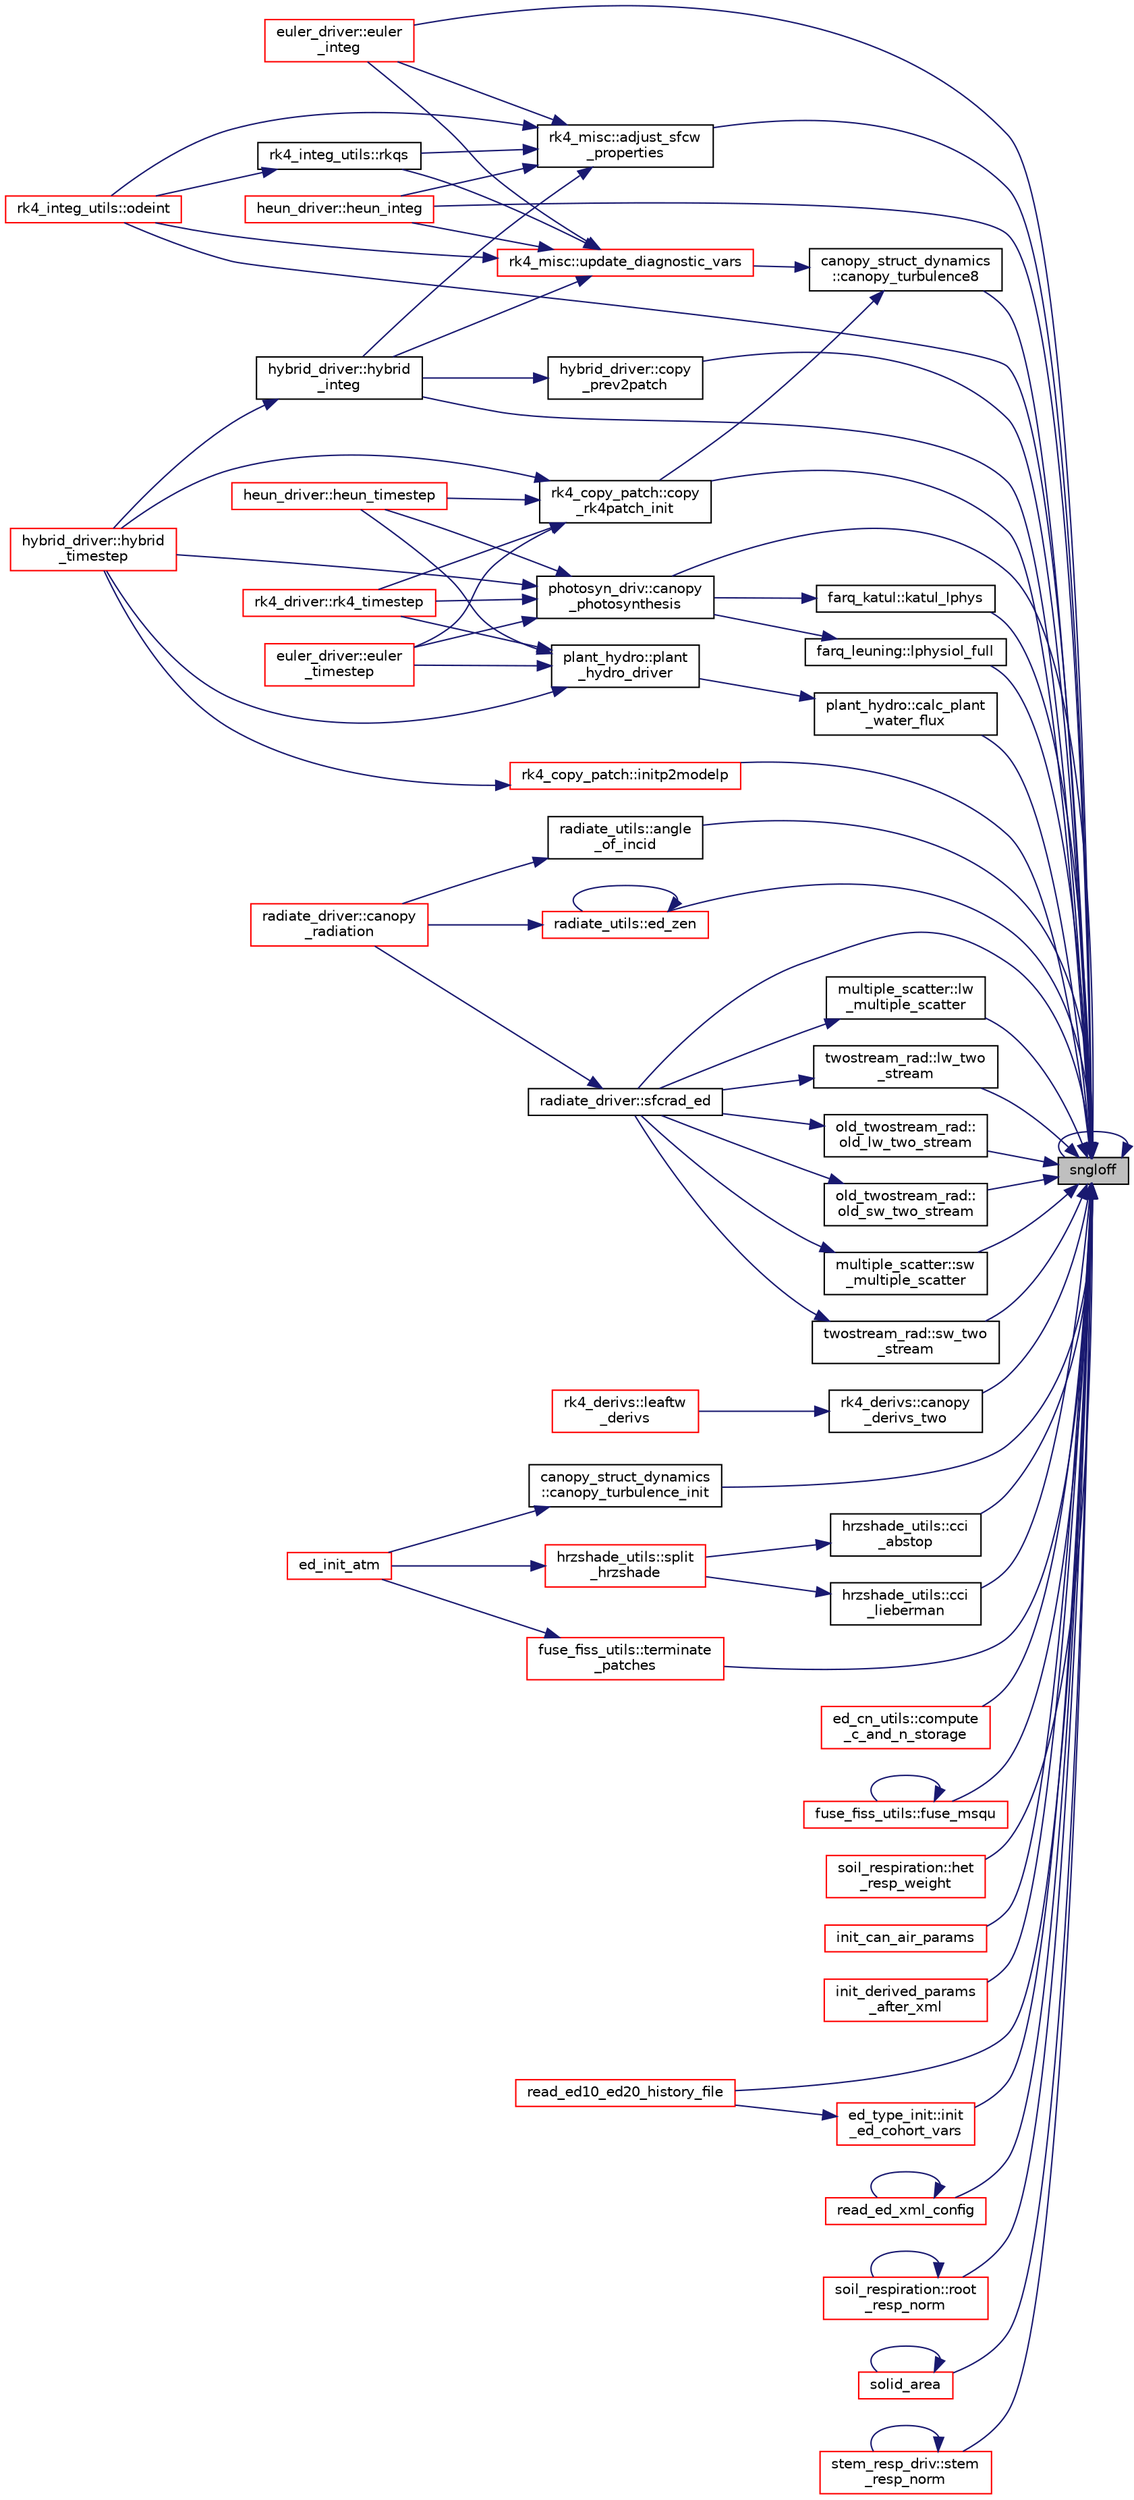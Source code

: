 digraph "sngloff"
{
 // LATEX_PDF_SIZE
  edge [fontname="Helvetica",fontsize="10",labelfontname="Helvetica",labelfontsize="10"];
  node [fontname="Helvetica",fontsize="10",shape=record];
  rankdir="RL";
  Node1 [label="sngloff",height=0.2,width=0.4,color="black", fillcolor="grey75", style="filled", fontcolor="black",tooltip=" "];
  Node1 -> Node2 [dir="back",color="midnightblue",fontsize="10",style="solid"];
  Node2 [label="rk4_misc::adjust_sfcw\l_properties",height=0.2,width=0.4,color="black", fillcolor="white", style="filled",URL="$namespacerk4__misc.html#af1f79aa2bc00e4d35e1ae56e2e7cca8b",tooltip=" "];
  Node2 -> Node3 [dir="back",color="midnightblue",fontsize="10",style="solid"];
  Node3 [label="euler_driver::euler\l_integ",height=0.2,width=0.4,color="red", fillcolor="white", style="filled",URL="$namespaceeuler__driver.html#aebf9f5fedece6cef3feb10e627f4e527",tooltip=" "];
  Node2 -> Node9 [dir="back",color="midnightblue",fontsize="10",style="solid"];
  Node9 [label="heun_driver::heun_integ",height=0.2,width=0.4,color="red", fillcolor="white", style="filled",URL="$namespaceheun__driver.html#af9332131a749001cd8a8e0e010a2ad53",tooltip=" "];
  Node2 -> Node12 [dir="back",color="midnightblue",fontsize="10",style="solid"];
  Node12 [label="hybrid_driver::hybrid\l_integ",height=0.2,width=0.4,color="black", fillcolor="white", style="filled",URL="$namespacehybrid__driver.html#ad5f85fbe933837294251a604c869f7bb",tooltip=" "];
  Node12 -> Node13 [dir="back",color="midnightblue",fontsize="10",style="solid"];
  Node13 [label="hybrid_driver::hybrid\l_timestep",height=0.2,width=0.4,color="red", fillcolor="white", style="filled",URL="$namespacehybrid__driver.html#a579b44c8008742b4e1728108d2c7b0d3",tooltip=" "];
  Node2 -> Node14 [dir="back",color="midnightblue",fontsize="10",style="solid"];
  Node14 [label="rk4_integ_utils::odeint",height=0.2,width=0.4,color="red", fillcolor="white", style="filled",URL="$namespacerk4__integ__utils.html#a479cb673a6f002065a13f3888a76fc5c",tooltip=" "];
  Node2 -> Node17 [dir="back",color="midnightblue",fontsize="10",style="solid"];
  Node17 [label="rk4_integ_utils::rkqs",height=0.2,width=0.4,color="black", fillcolor="white", style="filled",URL="$namespacerk4__integ__utils.html#acd30a6653bb12c1b9a567c90798cba59",tooltip=" "];
  Node17 -> Node14 [dir="back",color="midnightblue",fontsize="10",style="solid"];
  Node1 -> Node18 [dir="back",color="midnightblue",fontsize="10",style="solid"];
  Node18 [label="radiate_utils::angle\l_of_incid",height=0.2,width=0.4,color="black", fillcolor="white", style="filled",URL="$namespaceradiate__utils.html#afb5a6c2df8443382f94902d35af33722",tooltip=" "];
  Node18 -> Node19 [dir="back",color="midnightblue",fontsize="10",style="solid"];
  Node19 [label="radiate_driver::canopy\l_radiation",height=0.2,width=0.4,color="red", fillcolor="white", style="filled",URL="$namespaceradiate__driver.html#a97da645139685da924980f31f989e320",tooltip=" "];
  Node1 -> Node20 [dir="back",color="midnightblue",fontsize="10",style="solid"];
  Node20 [label="plant_hydro::calc_plant\l_water_flux",height=0.2,width=0.4,color="black", fillcolor="white", style="filled",URL="$namespaceplant__hydro.html#ae182f350bc482ea1c98058bdd24a7c15",tooltip="Calculate water flow within plants driven by hydraulic laws."];
  Node20 -> Node21 [dir="back",color="midnightblue",fontsize="10",style="solid"];
  Node21 [label="plant_hydro::plant\l_hydro_driver",height=0.2,width=0.4,color="black", fillcolor="white", style="filled",URL="$namespaceplant__hydro.html#abfe8a320d427f69bf1406dfaa6451d78",tooltip="Main driver to calculate plant hydrodynamics within a site."];
  Node21 -> Node5 [dir="back",color="midnightblue",fontsize="10",style="solid"];
  Node5 [label="euler_driver::euler\l_timestep",height=0.2,width=0.4,color="red", fillcolor="white", style="filled",URL="$namespaceeuler__driver.html#a55664cda4554324c478d426edcc090ba",tooltip=" "];
  Node21 -> Node11 [dir="back",color="midnightblue",fontsize="10",style="solid"];
  Node11 [label="heun_driver::heun_timestep",height=0.2,width=0.4,color="red", fillcolor="white", style="filled",URL="$namespaceheun__driver.html#afef0343ba81822423a4a5ebfa053686a",tooltip=" "];
  Node21 -> Node13 [dir="back",color="midnightblue",fontsize="10",style="solid"];
  Node21 -> Node16 [dir="back",color="midnightblue",fontsize="10",style="solid"];
  Node16 [label="rk4_driver::rk4_timestep",height=0.2,width=0.4,color="red", fillcolor="white", style="filled",URL="$namespacerk4__driver.html#abf8bd20405c7ed6a7bab3bdb18d8de87",tooltip=" "];
  Node1 -> Node22 [dir="back",color="midnightblue",fontsize="10",style="solid"];
  Node22 [label="rk4_derivs::canopy\l_derivs_two",height=0.2,width=0.4,color="black", fillcolor="white", style="filled",URL="$namespacerk4__derivs.html#ad2856182582c44c3aacf61bb38aa5fd4",tooltip=" "];
  Node22 -> Node23 [dir="back",color="midnightblue",fontsize="10",style="solid"];
  Node23 [label="rk4_derivs::leaftw\l_derivs",height=0.2,width=0.4,color="red", fillcolor="white", style="filled",URL="$namespacerk4__derivs.html#a9d842f7ffa1b755cb2e94fe1e5a2b65d",tooltip=" "];
  Node1 -> Node27 [dir="back",color="midnightblue",fontsize="10",style="solid"];
  Node27 [label="photosyn_driv::canopy\l_photosynthesis",height=0.2,width=0.4,color="black", fillcolor="white", style="filled",URL="$namespacephotosyn__driv.html#aa13393b717dc9eb128ecd16b900d696b",tooltip="This subroutine will control the photosynthesis scheme (Farquar and Leuning). This is called every st..."];
  Node27 -> Node5 [dir="back",color="midnightblue",fontsize="10",style="solid"];
  Node27 -> Node11 [dir="back",color="midnightblue",fontsize="10",style="solid"];
  Node27 -> Node13 [dir="back",color="midnightblue",fontsize="10",style="solid"];
  Node27 -> Node16 [dir="back",color="midnightblue",fontsize="10",style="solid"];
  Node1 -> Node28 [dir="back",color="midnightblue",fontsize="10",style="solid"];
  Node28 [label="canopy_struct_dynamics\l::canopy_turbulence8",height=0.2,width=0.4,color="black", fillcolor="white", style="filled",URL="$namespacecanopy__struct__dynamics.html#a1cdbc02d1009ee6ff32a3c234f549a9a",tooltip=" "];
  Node28 -> Node29 [dir="back",color="midnightblue",fontsize="10",style="solid"];
  Node29 [label="rk4_copy_patch::copy\l_rk4patch_init",height=0.2,width=0.4,color="black", fillcolor="white", style="filled",URL="$namespacerk4__copy__patch.html#a9b90a5a895f33880852251c4cb994ecb",tooltip=" "];
  Node29 -> Node5 [dir="back",color="midnightblue",fontsize="10",style="solid"];
  Node29 -> Node11 [dir="back",color="midnightblue",fontsize="10",style="solid"];
  Node29 -> Node13 [dir="back",color="midnightblue",fontsize="10",style="solid"];
  Node29 -> Node16 [dir="back",color="midnightblue",fontsize="10",style="solid"];
  Node28 -> Node30 [dir="back",color="midnightblue",fontsize="10",style="solid"];
  Node30 [label="rk4_misc::update_diagnostic_vars",height=0.2,width=0.4,color="red", fillcolor="white", style="filled",URL="$namespacerk4__misc.html#a1d4d4a8632749f2ae1611575efdf75cb",tooltip=" "];
  Node30 -> Node3 [dir="back",color="midnightblue",fontsize="10",style="solid"];
  Node30 -> Node9 [dir="back",color="midnightblue",fontsize="10",style="solid"];
  Node30 -> Node12 [dir="back",color="midnightblue",fontsize="10",style="solid"];
  Node30 -> Node14 [dir="back",color="midnightblue",fontsize="10",style="solid"];
  Node30 -> Node17 [dir="back",color="midnightblue",fontsize="10",style="solid"];
  Node1 -> Node31 [dir="back",color="midnightblue",fontsize="10",style="solid"];
  Node31 [label="canopy_struct_dynamics\l::canopy_turbulence_init",height=0.2,width=0.4,color="black", fillcolor="white", style="filled",URL="$namespacecanopy__struct__dynamics.html#aaa7edb8b49349950f012f33bf1d0ad25",tooltip=" "];
  Node31 -> Node32 [dir="back",color="midnightblue",fontsize="10",style="solid"];
  Node32 [label="ed_init_atm",height=0.2,width=0.4,color="red", fillcolor="white", style="filled",URL="$ed__init__atm_8_f90.html#a67ae59514caf7fea8936bca72628f5ca",tooltip=" "];
  Node1 -> Node33 [dir="back",color="midnightblue",fontsize="10",style="solid"];
  Node33 [label="hrzshade_utils::cci\l_abstop",height=0.2,width=0.4,color="black", fillcolor="white", style="filled",URL="$namespacehrzshade__utils.html#a2ba77112b917de2ef593e9ca3fbb8f1f",tooltip=" "];
  Node33 -> Node34 [dir="back",color="midnightblue",fontsize="10",style="solid"];
  Node34 [label="hrzshade_utils::split\l_hrzshade",height=0.2,width=0.4,color="red", fillcolor="white", style="filled",URL="$namespacehrzshade__utils.html#ab6a570211a39b7be09b3603653e19296",tooltip=" "];
  Node34 -> Node32 [dir="back",color="midnightblue",fontsize="10",style="solid"];
  Node1 -> Node36 [dir="back",color="midnightblue",fontsize="10",style="solid"];
  Node36 [label="hrzshade_utils::cci\l_lieberman",height=0.2,width=0.4,color="black", fillcolor="white", style="filled",URL="$namespacehrzshade__utils.html#aba281edfb78bbbdb55de2013901358dd",tooltip=" "];
  Node36 -> Node34 [dir="back",color="midnightblue",fontsize="10",style="solid"];
  Node1 -> Node37 [dir="back",color="midnightblue",fontsize="10",style="solid"];
  Node37 [label="ed_cn_utils::compute\l_c_and_n_storage",height=0.2,width=0.4,color="red", fillcolor="white", style="filled",URL="$namespaceed__cn__utils.html#a871cf9e18e375b69efb130964f60cf88",tooltip=" "];
  Node1 -> Node50 [dir="back",color="midnightblue",fontsize="10",style="solid"];
  Node50 [label="hybrid_driver::copy\l_prev2patch",height=0.2,width=0.4,color="black", fillcolor="white", style="filled",URL="$namespacehybrid__driver.html#a28bce00da4b9cf70f7eb94256a861a86",tooltip=" "];
  Node50 -> Node12 [dir="back",color="midnightblue",fontsize="10",style="solid"];
  Node1 -> Node29 [dir="back",color="midnightblue",fontsize="10",style="solid"];
  Node1 -> Node51 [dir="back",color="midnightblue",fontsize="10",style="solid"];
  Node51 [label="radiate_utils::ed_zen",height=0.2,width=0.4,color="red", fillcolor="white", style="filled",URL="$namespaceradiate__utils.html#ab6af403301e564c95a9b81de699dd478",tooltip=" "];
  Node51 -> Node19 [dir="back",color="midnightblue",fontsize="10",style="solid"];
  Node51 -> Node51 [dir="back",color="midnightblue",fontsize="10",style="solid"];
  Node1 -> Node3 [dir="back",color="midnightblue",fontsize="10",style="solid"];
  Node1 -> Node54 [dir="back",color="midnightblue",fontsize="10",style="solid"];
  Node54 [label="fuse_fiss_utils::fuse_msqu",height=0.2,width=0.4,color="red", fillcolor="white", style="filled",URL="$namespacefuse__fiss__utils.html#aae52213c98fe3ffb3ecde24d8ffc6e03",tooltip="This subroutine combines the mean sum of squares of two quantities (x and y)."];
  Node54 -> Node54 [dir="back",color="midnightblue",fontsize="10",style="solid"];
  Node1 -> Node63 [dir="back",color="midnightblue",fontsize="10",style="solid"];
  Node63 [label="soil_respiration::het\l_resp_weight",height=0.2,width=0.4,color="red", fillcolor="white", style="filled",URL="$namespacesoil__respiration.html#a5b80f3483c45a1b420ba6e9f27c7314b",tooltip=" "];
  Node1 -> Node9 [dir="back",color="midnightblue",fontsize="10",style="solid"];
  Node1 -> Node12 [dir="back",color="midnightblue",fontsize="10",style="solid"];
  Node1 -> Node65 [dir="back",color="midnightblue",fontsize="10",style="solid"];
  Node65 [label="init_can_air_params",height=0.2,width=0.4,color="red", fillcolor="white", style="filled",URL="$ed__params_8f90.html#a029548f8d070ed57f9c9b1e1a0a8fc3c",tooltip=" "];
  Node1 -> Node67 [dir="back",color="midnightblue",fontsize="10",style="solid"];
  Node67 [label="init_derived_params\l_after_xml",height=0.2,width=0.4,color="red", fillcolor="white", style="filled",URL="$ed__params_8f90.html#a5fa763d7d9e8ea710e1c25cc42ccd12a",tooltip=" "];
  Node1 -> Node68 [dir="back",color="midnightblue",fontsize="10",style="solid"];
  Node68 [label="ed_type_init::init\l_ed_cohort_vars",height=0.2,width=0.4,color="red", fillcolor="white", style="filled",URL="$namespaceed__type__init.html#ab30c622196bad8ad50484812a3fe1868",tooltip=" "];
  Node68 -> Node44 [dir="back",color="midnightblue",fontsize="10",style="solid"];
  Node44 [label="read_ed10_ed20_history_file",height=0.2,width=0.4,color="red", fillcolor="white", style="filled",URL="$ed__read__ed10__20__history_8f90.html#ae4e49e107b22c0bb119ee87348e513b8",tooltip=" "];
  Node1 -> Node72 [dir="back",color="midnightblue",fontsize="10",style="solid"];
  Node72 [label="rk4_copy_patch::initp2modelp",height=0.2,width=0.4,color="red", fillcolor="white", style="filled",URL="$namespacerk4__copy__patch.html#a5c62a7572c0981a019c41feb3d93fa80",tooltip=" "];
  Node72 -> Node13 [dir="back",color="midnightblue",fontsize="10",style="solid"];
  Node1 -> Node73 [dir="back",color="midnightblue",fontsize="10",style="solid"];
  Node73 [label="farq_katul::katul_lphys",height=0.2,width=0.4,color="black", fillcolor="white", style="filled",URL="$namespacefarq__katul.html#aca5faf9bb74a3aec28ae4439e5a41fb8",tooltip="Main driver to calculate Farquhar-Katul photosynthesis system. Alternative to lphysio_full in farq_le..."];
  Node73 -> Node27 [dir="back",color="midnightblue",fontsize="10",style="solid"];
  Node1 -> Node74 [dir="back",color="midnightblue",fontsize="10",style="solid"];
  Node74 [label="farq_leuning::lphysiol_full",height=0.2,width=0.4,color="black", fillcolor="white", style="filled",URL="$namespacefarq__leuning.html#a89e869a787663ccf1ad028aa9fecd082",tooltip=" "];
  Node74 -> Node27 [dir="back",color="midnightblue",fontsize="10",style="solid"];
  Node1 -> Node75 [dir="back",color="midnightblue",fontsize="10",style="solid"];
  Node75 [label="multiple_scatter::lw\l_multiple_scatter",height=0.2,width=0.4,color="black", fillcolor="white", style="filled",URL="$namespacemultiple__scatter.html#ac19beec1bd34e2a6ef2875e555b3c766",tooltip=" "];
  Node75 -> Node76 [dir="back",color="midnightblue",fontsize="10",style="solid"];
  Node76 [label="radiate_driver::sfcrad_ed",height=0.2,width=0.4,color="black", fillcolor="white", style="filled",URL="$namespaceradiate__driver.html#a50b7bfb601418eea9365e95ed48add2b",tooltip=" "];
  Node76 -> Node19 [dir="back",color="midnightblue",fontsize="10",style="solid"];
  Node1 -> Node77 [dir="back",color="midnightblue",fontsize="10",style="solid"];
  Node77 [label="twostream_rad::lw_two\l_stream",height=0.2,width=0.4,color="black", fillcolor="white", style="filled",URL="$namespacetwostream__rad.html#a4680eeb7eadf824aff7be2a00fd41a35",tooltip=" "];
  Node77 -> Node76 [dir="back",color="midnightblue",fontsize="10",style="solid"];
  Node1 -> Node14 [dir="back",color="midnightblue",fontsize="10",style="solid"];
  Node1 -> Node78 [dir="back",color="midnightblue",fontsize="10",style="solid"];
  Node78 [label="old_twostream_rad::\lold_lw_two_stream",height=0.2,width=0.4,color="black", fillcolor="white", style="filled",URL="$namespaceold__twostream__rad.html#a744d278973d1bf010dd3f7dbe1931644",tooltip=" "];
  Node78 -> Node76 [dir="back",color="midnightblue",fontsize="10",style="solid"];
  Node1 -> Node79 [dir="back",color="midnightblue",fontsize="10",style="solid"];
  Node79 [label="old_twostream_rad::\lold_sw_two_stream",height=0.2,width=0.4,color="black", fillcolor="white", style="filled",URL="$namespaceold__twostream__rad.html#afa4d0d8dac114379a6e2633cb4fb6693",tooltip=" "];
  Node79 -> Node76 [dir="back",color="midnightblue",fontsize="10",style="solid"];
  Node1 -> Node44 [dir="back",color="midnightblue",fontsize="10",style="solid"];
  Node1 -> Node80 [dir="back",color="midnightblue",fontsize="10",style="solid"];
  Node80 [label="read_ed_xml_config",height=0.2,width=0.4,color="red", fillcolor="white", style="filled",URL="$ed__xml__config_8f90.html#accb60513f4c46e691fcd1f96c1e9df36",tooltip=" "];
  Node80 -> Node80 [dir="back",color="midnightblue",fontsize="10",style="solid"];
  Node1 -> Node82 [dir="back",color="midnightblue",fontsize="10",style="solid"];
  Node82 [label="soil_respiration::root\l_resp_norm",height=0.2,width=0.4,color="red", fillcolor="white", style="filled",URL="$namespacesoil__respiration.html#a594496a115df4c5bed4c870771dc534f",tooltip=" "];
  Node82 -> Node82 [dir="back",color="midnightblue",fontsize="10",style="solid"];
  Node1 -> Node76 [dir="back",color="midnightblue",fontsize="10",style="solid"];
  Node1 -> Node1 [dir="back",color="midnightblue",fontsize="10",style="solid"];
  Node1 -> Node83 [dir="back",color="midnightblue",fontsize="10",style="solid"];
  Node83 [label="solid_area",height=0.2,width=0.4,color="red", fillcolor="white", style="filled",URL="$great__circle_8f90.html#a88e08ed6db16d9a0e831a22164271208",tooltip=" "];
  Node83 -> Node83 [dir="back",color="midnightblue",fontsize="10",style="solid"];
  Node1 -> Node86 [dir="back",color="midnightblue",fontsize="10",style="solid"];
  Node86 [label="stem_resp_driv::stem\l_resp_norm",height=0.2,width=0.4,color="red", fillcolor="white", style="filled",URL="$namespacestem__resp__driv.html#a0ac6dca96ffdd9052dba319fea2492b8",tooltip=" "];
  Node86 -> Node86 [dir="back",color="midnightblue",fontsize="10",style="solid"];
  Node1 -> Node88 [dir="back",color="midnightblue",fontsize="10",style="solid"];
  Node88 [label="multiple_scatter::sw\l_multiple_scatter",height=0.2,width=0.4,color="black", fillcolor="white", style="filled",URL="$namespacemultiple__scatter.html#a2969fece2e6f4a117fe130ca3556333f",tooltip=" "];
  Node88 -> Node76 [dir="back",color="midnightblue",fontsize="10",style="solid"];
  Node1 -> Node89 [dir="back",color="midnightblue",fontsize="10",style="solid"];
  Node89 [label="twostream_rad::sw_two\l_stream",height=0.2,width=0.4,color="black", fillcolor="white", style="filled",URL="$namespacetwostream__rad.html#ac9cd30076c098fedb354dd299e6fb84c",tooltip=" "];
  Node89 -> Node76 [dir="back",color="midnightblue",fontsize="10",style="solid"];
  Node1 -> Node90 [dir="back",color="midnightblue",fontsize="10",style="solid"];
  Node90 [label="fuse_fiss_utils::terminate\l_patches",height=0.2,width=0.4,color="red", fillcolor="white", style="filled",URL="$namespacefuse__fiss__utils.html#ac687a950d92b23661a3d3ef73b723201",tooltip="This subroutine will eliminate tiny or empty patches. This is intended to eliminate patches that have..."];
  Node90 -> Node32 [dir="back",color="midnightblue",fontsize="10",style="solid"];
}
